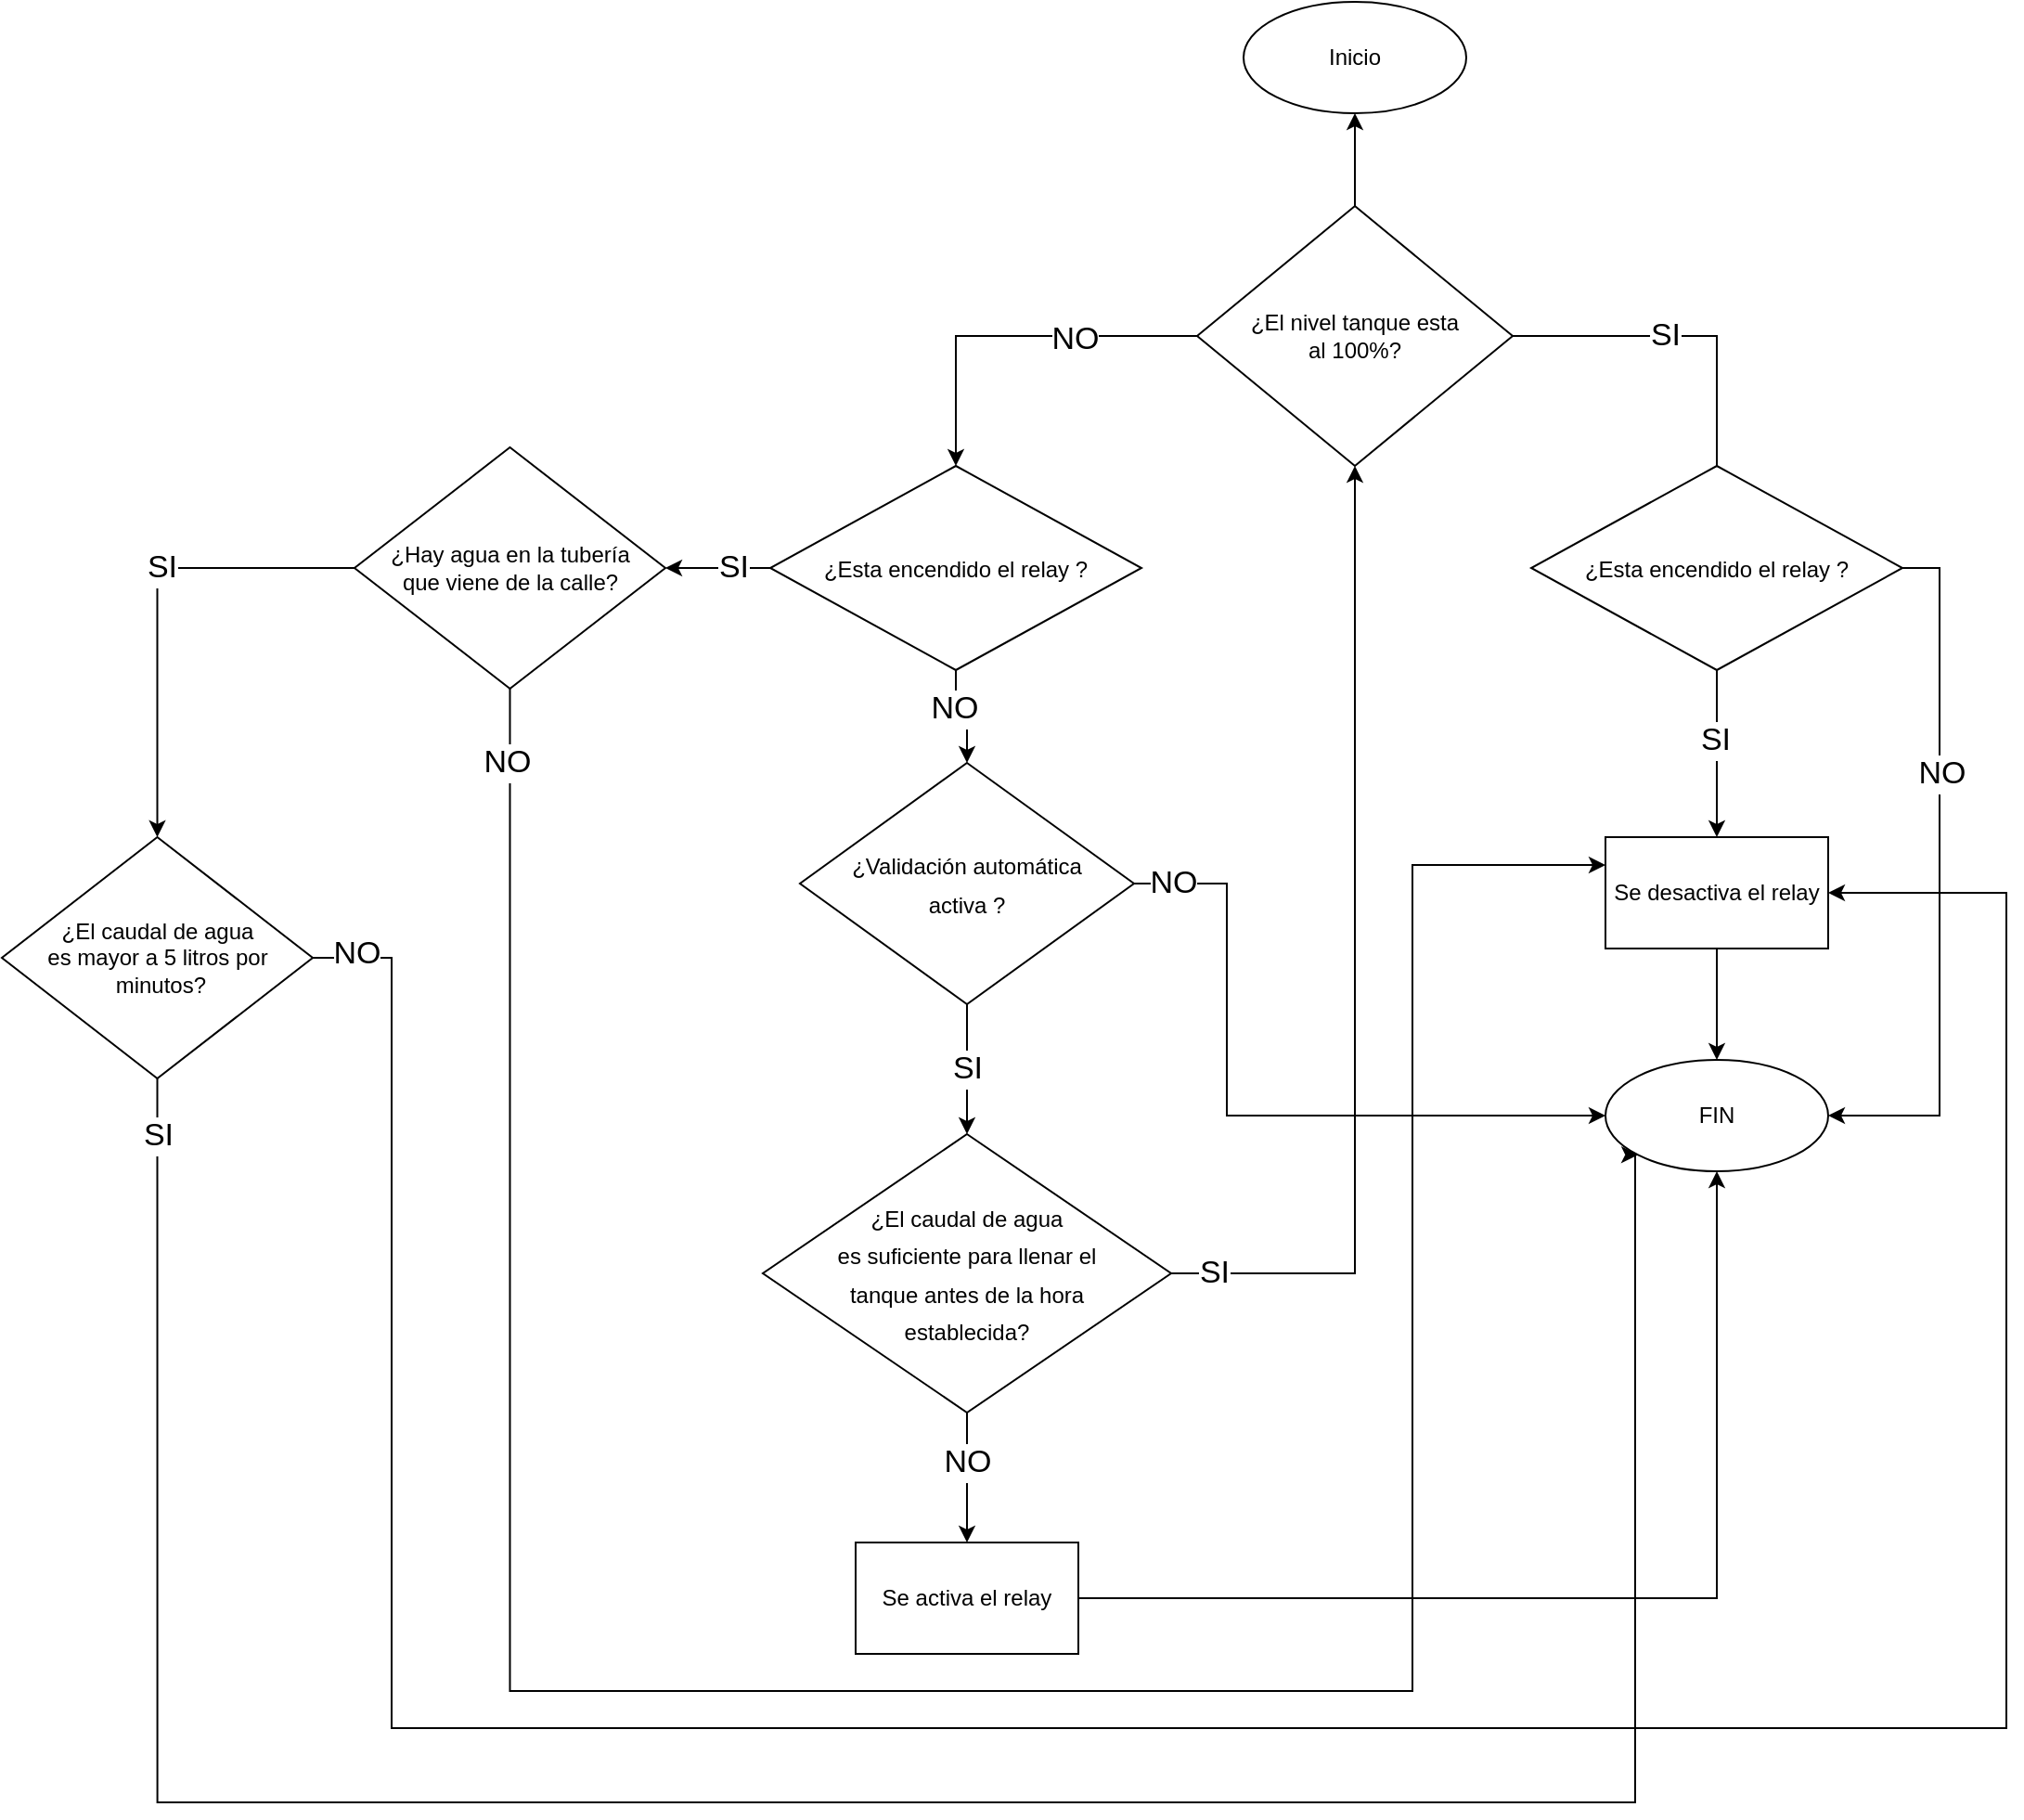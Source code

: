 <mxfile version="20.0.2" type="github">
  <diagram id="XMccEgg_2I5AYmfuxxWF" name="Page-1">
    <mxGraphModel dx="2500" dy="2103" grid="1" gridSize="10" guides="1" tooltips="1" connect="1" arrows="1" fold="1" page="1" pageScale="1" pageWidth="827" pageHeight="1169" math="0" shadow="0">
      <root>
        <mxCell id="0" />
        <mxCell id="1" parent="0" />
        <mxCell id="SRsSawWAYWnFvmfQ8JKs-2" style="edgeStyle=orthogonalEdgeStyle;rounded=0;orthogonalLoop=1;jettySize=auto;html=1;entryX=0.5;entryY=0;entryDx=0;entryDy=0;" parent="1" target="hKDp-RwPDXlJFt4NyMLu-3" edge="1">
          <mxGeometry relative="1" as="geometry">
            <mxPoint x="624" y="140" as="targetPoint" />
            <Array as="points">
              <mxPoint x="624" y="50" />
              <mxPoint x="624" y="170" />
            </Array>
            <mxPoint x="514" y="50" as="sourcePoint" />
          </mxGeometry>
        </mxCell>
        <mxCell id="SRsSawWAYWnFvmfQ8JKs-9" value="SI" style="edgeLabel;html=1;align=center;verticalAlign=middle;resizable=0;points=[];fontSize=17;" parent="SRsSawWAYWnFvmfQ8JKs-2" vertex="1" connectable="0">
          <mxGeometry x="-0.567" y="-3" relative="1" as="geometry">
            <mxPoint x="21" y="-3" as="offset" />
          </mxGeometry>
        </mxCell>
        <mxCell id="SRsSawWAYWnFvmfQ8JKs-10" style="edgeStyle=orthogonalEdgeStyle;rounded=0;orthogonalLoop=1;jettySize=auto;html=1;fontSize=17;entryX=0.5;entryY=0;entryDx=0;entryDy=0;" parent="1" source="SRsSawWAYWnFvmfQ8JKs-1" target="hKDp-RwPDXlJFt4NyMLu-12" edge="1">
          <mxGeometry relative="1" as="geometry">
            <mxPoint x="210" y="100" as="targetPoint" />
            <Array as="points">
              <mxPoint x="214" y="50" />
            </Array>
            <mxPoint x="344" y="50" as="sourcePoint" />
          </mxGeometry>
        </mxCell>
        <mxCell id="SRsSawWAYWnFvmfQ8JKs-12" value="NO" style="edgeLabel;html=1;align=center;verticalAlign=middle;resizable=0;points=[];fontSize=17;" parent="SRsSawWAYWnFvmfQ8JKs-10" vertex="1" connectable="0">
          <mxGeometry x="-0.338" y="2" relative="1" as="geometry">
            <mxPoint as="offset" />
          </mxGeometry>
        </mxCell>
        <mxCell id="hKDp-RwPDXlJFt4NyMLu-36" value="" style="edgeStyle=orthogonalEdgeStyle;rounded=0;orthogonalLoop=1;jettySize=auto;html=1;fontSize=17;" edge="1" parent="1" source="SRsSawWAYWnFvmfQ8JKs-1" target="hKDp-RwPDXlJFt4NyMLu-35">
          <mxGeometry relative="1" as="geometry" />
        </mxCell>
        <mxCell id="SRsSawWAYWnFvmfQ8JKs-1" value="¿El nivel tanque esta &lt;br&gt;al 100%?" style="rhombus;whiteSpace=wrap;html=1;" parent="1" vertex="1">
          <mxGeometry x="344" y="-20" width="170" height="140" as="geometry" />
        </mxCell>
        <mxCell id="SRsSawWAYWnFvmfQ8JKs-13" style="edgeStyle=orthogonalEdgeStyle;rounded=0;orthogonalLoop=1;jettySize=auto;html=1;fontSize=12;entryX=0.5;entryY=0;entryDx=0;entryDy=0;" parent="1" source="SRsSawWAYWnFvmfQ8JKs-11" target="SRsSawWAYWnFvmfQ8JKs-15" edge="1">
          <mxGeometry relative="1" as="geometry">
            <mxPoint x="110" y="480" as="targetPoint" />
            <mxPoint x="214" y="270" as="sourcePoint" />
          </mxGeometry>
        </mxCell>
        <mxCell id="hKDp-RwPDXlJFt4NyMLu-1" value="NO" style="edgeLabel;html=1;align=center;verticalAlign=middle;resizable=0;points=[];fontSize=17;" vertex="1" connectable="0" parent="SRsSawWAYWnFvmfQ8JKs-13">
          <mxGeometry x="-0.224" relative="1" as="geometry">
            <mxPoint as="offset" />
          </mxGeometry>
        </mxCell>
        <mxCell id="hKDp-RwPDXlJFt4NyMLu-27" style="edgeStyle=orthogonalEdgeStyle;rounded=0;orthogonalLoop=1;jettySize=auto;html=1;entryX=0.5;entryY=1;entryDx=0;entryDy=0;fontSize=17;" edge="1" parent="1" source="SRsSawWAYWnFvmfQ8JKs-11" target="SRsSawWAYWnFvmfQ8JKs-1">
          <mxGeometry relative="1" as="geometry" />
        </mxCell>
        <mxCell id="hKDp-RwPDXlJFt4NyMLu-28" value="SI" style="edgeLabel;html=1;align=center;verticalAlign=middle;resizable=0;points=[];fontSize=17;" vertex="1" connectable="0" parent="hKDp-RwPDXlJFt4NyMLu-27">
          <mxGeometry x="-0.849" y="-1" relative="1" as="geometry">
            <mxPoint x="-18" y="-1" as="offset" />
          </mxGeometry>
        </mxCell>
        <mxCell id="SRsSawWAYWnFvmfQ8JKs-11" value="&lt;span style=&quot;font-size: 12px;&quot;&gt;¿El caudal de agua &lt;br&gt;es suficiente para llenar el &lt;br&gt;tanque antes&amp;nbsp;de la hora &lt;br&gt;establecida?&lt;/span&gt;" style="rhombus;whiteSpace=wrap;html=1;fontSize=17;" parent="1" vertex="1">
          <mxGeometry x="110" y="480" width="220" height="150" as="geometry" />
        </mxCell>
        <mxCell id="hKDp-RwPDXlJFt4NyMLu-15" value="" style="edgeStyle=orthogonalEdgeStyle;rounded=0;orthogonalLoop=1;jettySize=auto;html=1;fontSize=17;exitX=0;exitY=0.5;exitDx=0;exitDy=0;" edge="1" parent="1" source="SRsSawWAYWnFvmfQ8JKs-14" target="hKDp-RwPDXlJFt4NyMLu-14">
          <mxGeometry relative="1" as="geometry" />
        </mxCell>
        <mxCell id="hKDp-RwPDXlJFt4NyMLu-17" value="SI" style="edgeLabel;html=1;align=center;verticalAlign=middle;resizable=0;points=[];fontSize=17;" vertex="1" connectable="0" parent="hKDp-RwPDXlJFt4NyMLu-15">
          <mxGeometry x="-0.167" relative="1" as="geometry">
            <mxPoint as="offset" />
          </mxGeometry>
        </mxCell>
        <mxCell id="hKDp-RwPDXlJFt4NyMLu-31" style="edgeStyle=orthogonalEdgeStyle;rounded=0;orthogonalLoop=1;jettySize=auto;html=1;fontSize=17;entryX=0;entryY=0.25;entryDx=0;entryDy=0;" edge="1" parent="1" source="SRsSawWAYWnFvmfQ8JKs-14" target="SRsSawWAYWnFvmfQ8JKs-21">
          <mxGeometry relative="1" as="geometry">
            <mxPoint x="-70" y="790" as="targetPoint" />
            <Array as="points">
              <mxPoint x="-26" y="780" />
              <mxPoint x="460" y="780" />
              <mxPoint x="460" y="335" />
            </Array>
          </mxGeometry>
        </mxCell>
        <mxCell id="hKDp-RwPDXlJFt4NyMLu-32" value="NO" style="edgeLabel;html=1;align=center;verticalAlign=middle;resizable=0;points=[];fontSize=17;" vertex="1" connectable="0" parent="hKDp-RwPDXlJFt4NyMLu-31">
          <mxGeometry x="-0.951" y="-2" relative="1" as="geometry">
            <mxPoint y="1" as="offset" />
          </mxGeometry>
        </mxCell>
        <mxCell id="SRsSawWAYWnFvmfQ8JKs-14" value="¿Hay agua en la tubería &lt;br&gt;que viene de la calle?" style="rhombus;whiteSpace=wrap;html=1;fontSize=12;" parent="1" vertex="1">
          <mxGeometry x="-110" y="110" width="167.5" height="130" as="geometry" />
        </mxCell>
        <mxCell id="hKDp-RwPDXlJFt4NyMLu-39" style="edgeStyle=orthogonalEdgeStyle;rounded=0;orthogonalLoop=1;jettySize=auto;html=1;entryX=0.5;entryY=1;entryDx=0;entryDy=0;fontSize=12;" edge="1" parent="1" source="SRsSawWAYWnFvmfQ8JKs-15" target="hKDp-RwPDXlJFt4NyMLu-8">
          <mxGeometry relative="1" as="geometry" />
        </mxCell>
        <mxCell id="SRsSawWAYWnFvmfQ8JKs-15" value="Se activa el relay" style="whiteSpace=wrap;html=1;" parent="1" vertex="1">
          <mxGeometry x="160" y="700" width="120" height="60" as="geometry" />
        </mxCell>
        <mxCell id="hKDp-RwPDXlJFt4NyMLu-9" value="" style="edgeStyle=orthogonalEdgeStyle;rounded=0;orthogonalLoop=1;jettySize=auto;html=1;fontSize=17;" edge="1" parent="1" source="SRsSawWAYWnFvmfQ8JKs-21" target="hKDp-RwPDXlJFt4NyMLu-8">
          <mxGeometry relative="1" as="geometry" />
        </mxCell>
        <mxCell id="SRsSawWAYWnFvmfQ8JKs-21" value="Se desactiva el relay" style="rounded=0;whiteSpace=wrap;html=1;" parent="1" vertex="1">
          <mxGeometry x="564" y="320" width="120" height="60" as="geometry" />
        </mxCell>
        <mxCell id="hKDp-RwPDXlJFt4NyMLu-4" style="edgeStyle=orthogonalEdgeStyle;rounded=0;orthogonalLoop=1;jettySize=auto;html=1;fontSize=12;exitX=0.5;exitY=1;exitDx=0;exitDy=0;" edge="1" parent="1" source="hKDp-RwPDXlJFt4NyMLu-3" target="SRsSawWAYWnFvmfQ8JKs-21">
          <mxGeometry relative="1" as="geometry">
            <mxPoint x="634" y="290" as="targetPoint" />
            <mxPoint x="634" y="244.5" as="sourcePoint" />
            <Array as="points">
              <mxPoint x="624" y="320" />
              <mxPoint x="624" y="320" />
            </Array>
          </mxGeometry>
        </mxCell>
        <mxCell id="hKDp-RwPDXlJFt4NyMLu-7" value="&lt;span style=&quot;font-size: 17px;&quot;&gt;SI&lt;/span&gt;" style="edgeLabel;html=1;align=center;verticalAlign=middle;resizable=0;points=[];fontSize=17;" vertex="1" connectable="0" parent="hKDp-RwPDXlJFt4NyMLu-4">
          <mxGeometry x="-0.167" relative="1" as="geometry">
            <mxPoint x="-1" as="offset" />
          </mxGeometry>
        </mxCell>
        <mxCell id="hKDp-RwPDXlJFt4NyMLu-10" style="edgeStyle=orthogonalEdgeStyle;rounded=0;orthogonalLoop=1;jettySize=auto;html=1;exitX=1;exitY=0.5;exitDx=0;exitDy=0;entryX=1;entryY=0.5;entryDx=0;entryDy=0;fontSize=17;" edge="1" parent="1" source="hKDp-RwPDXlJFt4NyMLu-3" target="hKDp-RwPDXlJFt4NyMLu-8">
          <mxGeometry relative="1" as="geometry" />
        </mxCell>
        <mxCell id="hKDp-RwPDXlJFt4NyMLu-11" value="NO" style="edgeLabel;html=1;align=center;verticalAlign=middle;resizable=0;points=[];fontSize=17;" vertex="1" connectable="0" parent="hKDp-RwPDXlJFt4NyMLu-10">
          <mxGeometry x="-0.301" y="1" relative="1" as="geometry">
            <mxPoint as="offset" />
          </mxGeometry>
        </mxCell>
        <mxCell id="hKDp-RwPDXlJFt4NyMLu-3" value="&lt;font style=&quot;font-size: 12px;&quot;&gt;¿Esta encendido el relay ?&lt;/font&gt;" style="rhombus;whiteSpace=wrap;html=1;fontSize=17;" vertex="1" parent="1">
          <mxGeometry x="524" y="120" width="200" height="110" as="geometry" />
        </mxCell>
        <mxCell id="hKDp-RwPDXlJFt4NyMLu-8" value="FIN" style="ellipse;whiteSpace=wrap;html=1;rounded=0;" vertex="1" parent="1">
          <mxGeometry x="564" y="440" width="120" height="60" as="geometry" />
        </mxCell>
        <mxCell id="hKDp-RwPDXlJFt4NyMLu-13" style="edgeStyle=orthogonalEdgeStyle;rounded=0;orthogonalLoop=1;jettySize=auto;html=1;entryX=1;entryY=0.5;entryDx=0;entryDy=0;fontSize=17;" edge="1" parent="1" source="hKDp-RwPDXlJFt4NyMLu-12" target="SRsSawWAYWnFvmfQ8JKs-14">
          <mxGeometry relative="1" as="geometry" />
        </mxCell>
        <mxCell id="hKDp-RwPDXlJFt4NyMLu-16" value="SI" style="edgeLabel;html=1;align=center;verticalAlign=middle;resizable=0;points=[];fontSize=17;" vertex="1" connectable="0" parent="hKDp-RwPDXlJFt4NyMLu-13">
          <mxGeometry x="-0.282" relative="1" as="geometry">
            <mxPoint as="offset" />
          </mxGeometry>
        </mxCell>
        <mxCell id="hKDp-RwPDXlJFt4NyMLu-25" style="edgeStyle=orthogonalEdgeStyle;rounded=0;orthogonalLoop=1;jettySize=auto;html=1;fontSize=17;" edge="1" parent="1" source="hKDp-RwPDXlJFt4NyMLu-12" target="hKDp-RwPDXlJFt4NyMLu-37">
          <mxGeometry relative="1" as="geometry">
            <mxPoint x="214" y="310" as="targetPoint" />
          </mxGeometry>
        </mxCell>
        <mxCell id="hKDp-RwPDXlJFt4NyMLu-26" value="NO" style="edgeLabel;html=1;align=center;verticalAlign=middle;resizable=0;points=[];fontSize=17;" vertex="1" connectable="0" parent="hKDp-RwPDXlJFt4NyMLu-25">
          <mxGeometry x="-0.25" y="-1" relative="1" as="geometry">
            <mxPoint as="offset" />
          </mxGeometry>
        </mxCell>
        <mxCell id="hKDp-RwPDXlJFt4NyMLu-12" value="&lt;font style=&quot;font-size: 12px;&quot;&gt;¿Esta encendido el relay ?&lt;/font&gt;" style="rhombus;whiteSpace=wrap;html=1;fontSize=17;" vertex="1" parent="1">
          <mxGeometry x="114" y="120" width="200" height="110" as="geometry" />
        </mxCell>
        <mxCell id="hKDp-RwPDXlJFt4NyMLu-18" style="edgeStyle=orthogonalEdgeStyle;rounded=0;orthogonalLoop=1;jettySize=auto;html=1;fontSize=17;entryX=0;entryY=1;entryDx=0;entryDy=0;exitX=0.5;exitY=1;exitDx=0;exitDy=0;" edge="1" parent="1" source="hKDp-RwPDXlJFt4NyMLu-14" target="hKDp-RwPDXlJFt4NyMLu-8">
          <mxGeometry relative="1" as="geometry">
            <mxPoint x="250" y="10" as="targetPoint" />
            <Array as="points">
              <mxPoint x="-216" y="840" />
              <mxPoint x="580" y="840" />
              <mxPoint x="580" y="491" />
            </Array>
          </mxGeometry>
        </mxCell>
        <mxCell id="hKDp-RwPDXlJFt4NyMLu-20" value="SI" style="edgeLabel;html=1;align=center;verticalAlign=middle;resizable=0;points=[];fontSize=17;" vertex="1" connectable="0" parent="hKDp-RwPDXlJFt4NyMLu-18">
          <mxGeometry x="-0.918" relative="1" as="geometry">
            <mxPoint y="-32" as="offset" />
          </mxGeometry>
        </mxCell>
        <mxCell id="hKDp-RwPDXlJFt4NyMLu-22" value="" style="edgeStyle=orthogonalEdgeStyle;rounded=0;orthogonalLoop=1;jettySize=auto;html=1;fontSize=17;entryX=1;entryY=0.5;entryDx=0;entryDy=0;" edge="1" parent="1" source="hKDp-RwPDXlJFt4NyMLu-14" target="SRsSawWAYWnFvmfQ8JKs-21">
          <mxGeometry relative="1" as="geometry">
            <mxPoint x="530" y="350" as="targetPoint" />
            <Array as="points">
              <mxPoint x="-90" y="385" />
              <mxPoint x="-90" y="800" />
              <mxPoint x="780" y="800" />
              <mxPoint x="780" y="350" />
            </Array>
          </mxGeometry>
        </mxCell>
        <mxCell id="hKDp-RwPDXlJFt4NyMLu-46" value="NO" style="edgeLabel;html=1;align=center;verticalAlign=middle;resizable=0;points=[];fontSize=17;" vertex="1" connectable="0" parent="hKDp-RwPDXlJFt4NyMLu-22">
          <mxGeometry x="-0.965" y="2" relative="1" as="geometry">
            <mxPoint x="-10" as="offset" />
          </mxGeometry>
        </mxCell>
        <mxCell id="hKDp-RwPDXlJFt4NyMLu-14" value="¿El caudal de agua &lt;br&gt;es&amp;nbsp;mayor a 5 litros por&lt;br&gt;&amp;nbsp;minutos?" style="rhombus;whiteSpace=wrap;html=1;fontSize=12;" vertex="1" parent="1">
          <mxGeometry x="-300" y="320" width="167.5" height="130" as="geometry" />
        </mxCell>
        <mxCell id="hKDp-RwPDXlJFt4NyMLu-35" value="Inicio" style="ellipse;whiteSpace=wrap;html=1;" vertex="1" parent="1">
          <mxGeometry x="369" y="-130" width="120" height="60" as="geometry" />
        </mxCell>
        <mxCell id="hKDp-RwPDXlJFt4NyMLu-40" style="edgeStyle=orthogonalEdgeStyle;rounded=0;orthogonalLoop=1;jettySize=auto;html=1;entryX=0;entryY=0.5;entryDx=0;entryDy=0;fontSize=12;" edge="1" parent="1" source="hKDp-RwPDXlJFt4NyMLu-37" target="hKDp-RwPDXlJFt4NyMLu-8">
          <mxGeometry relative="1" as="geometry">
            <Array as="points">
              <mxPoint x="360" y="345" />
              <mxPoint x="360" y="470" />
            </Array>
          </mxGeometry>
        </mxCell>
        <mxCell id="hKDp-RwPDXlJFt4NyMLu-41" value="&lt;font style=&quot;font-size: 17px;&quot;&gt;NO&lt;/font&gt;" style="edgeLabel;html=1;align=center;verticalAlign=middle;resizable=0;points=[];fontSize=12;" vertex="1" connectable="0" parent="hKDp-RwPDXlJFt4NyMLu-40">
          <mxGeometry x="-0.786" y="4" relative="1" as="geometry">
            <mxPoint x="-20" y="4" as="offset" />
          </mxGeometry>
        </mxCell>
        <mxCell id="hKDp-RwPDXlJFt4NyMLu-37" value="&lt;font style=&quot;font-size: 12px;&quot;&gt;¿Validación automática &lt;br&gt;activa ?&lt;/font&gt;" style="rhombus;whiteSpace=wrap;html=1;fontSize=17;" vertex="1" parent="1">
          <mxGeometry x="130" y="280" width="180" height="130" as="geometry" />
        </mxCell>
        <mxCell id="hKDp-RwPDXlJFt4NyMLu-42" value="" style="endArrow=classic;html=1;rounded=0;fontSize=17;exitX=0.5;exitY=1;exitDx=0;exitDy=0;entryX=0.5;entryY=0;entryDx=0;entryDy=0;" edge="1" parent="1" source="hKDp-RwPDXlJFt4NyMLu-37" target="SRsSawWAYWnFvmfQ8JKs-11">
          <mxGeometry relative="1" as="geometry">
            <mxPoint x="270" y="340" as="sourcePoint" />
            <mxPoint x="370" y="340" as="targetPoint" />
          </mxGeometry>
        </mxCell>
        <mxCell id="hKDp-RwPDXlJFt4NyMLu-43" value="SI" style="edgeLabel;resizable=0;html=1;align=center;verticalAlign=middle;fontSize=17;" connectable="0" vertex="1" parent="hKDp-RwPDXlJFt4NyMLu-42">
          <mxGeometry relative="1" as="geometry" />
        </mxCell>
      </root>
    </mxGraphModel>
  </diagram>
</mxfile>
